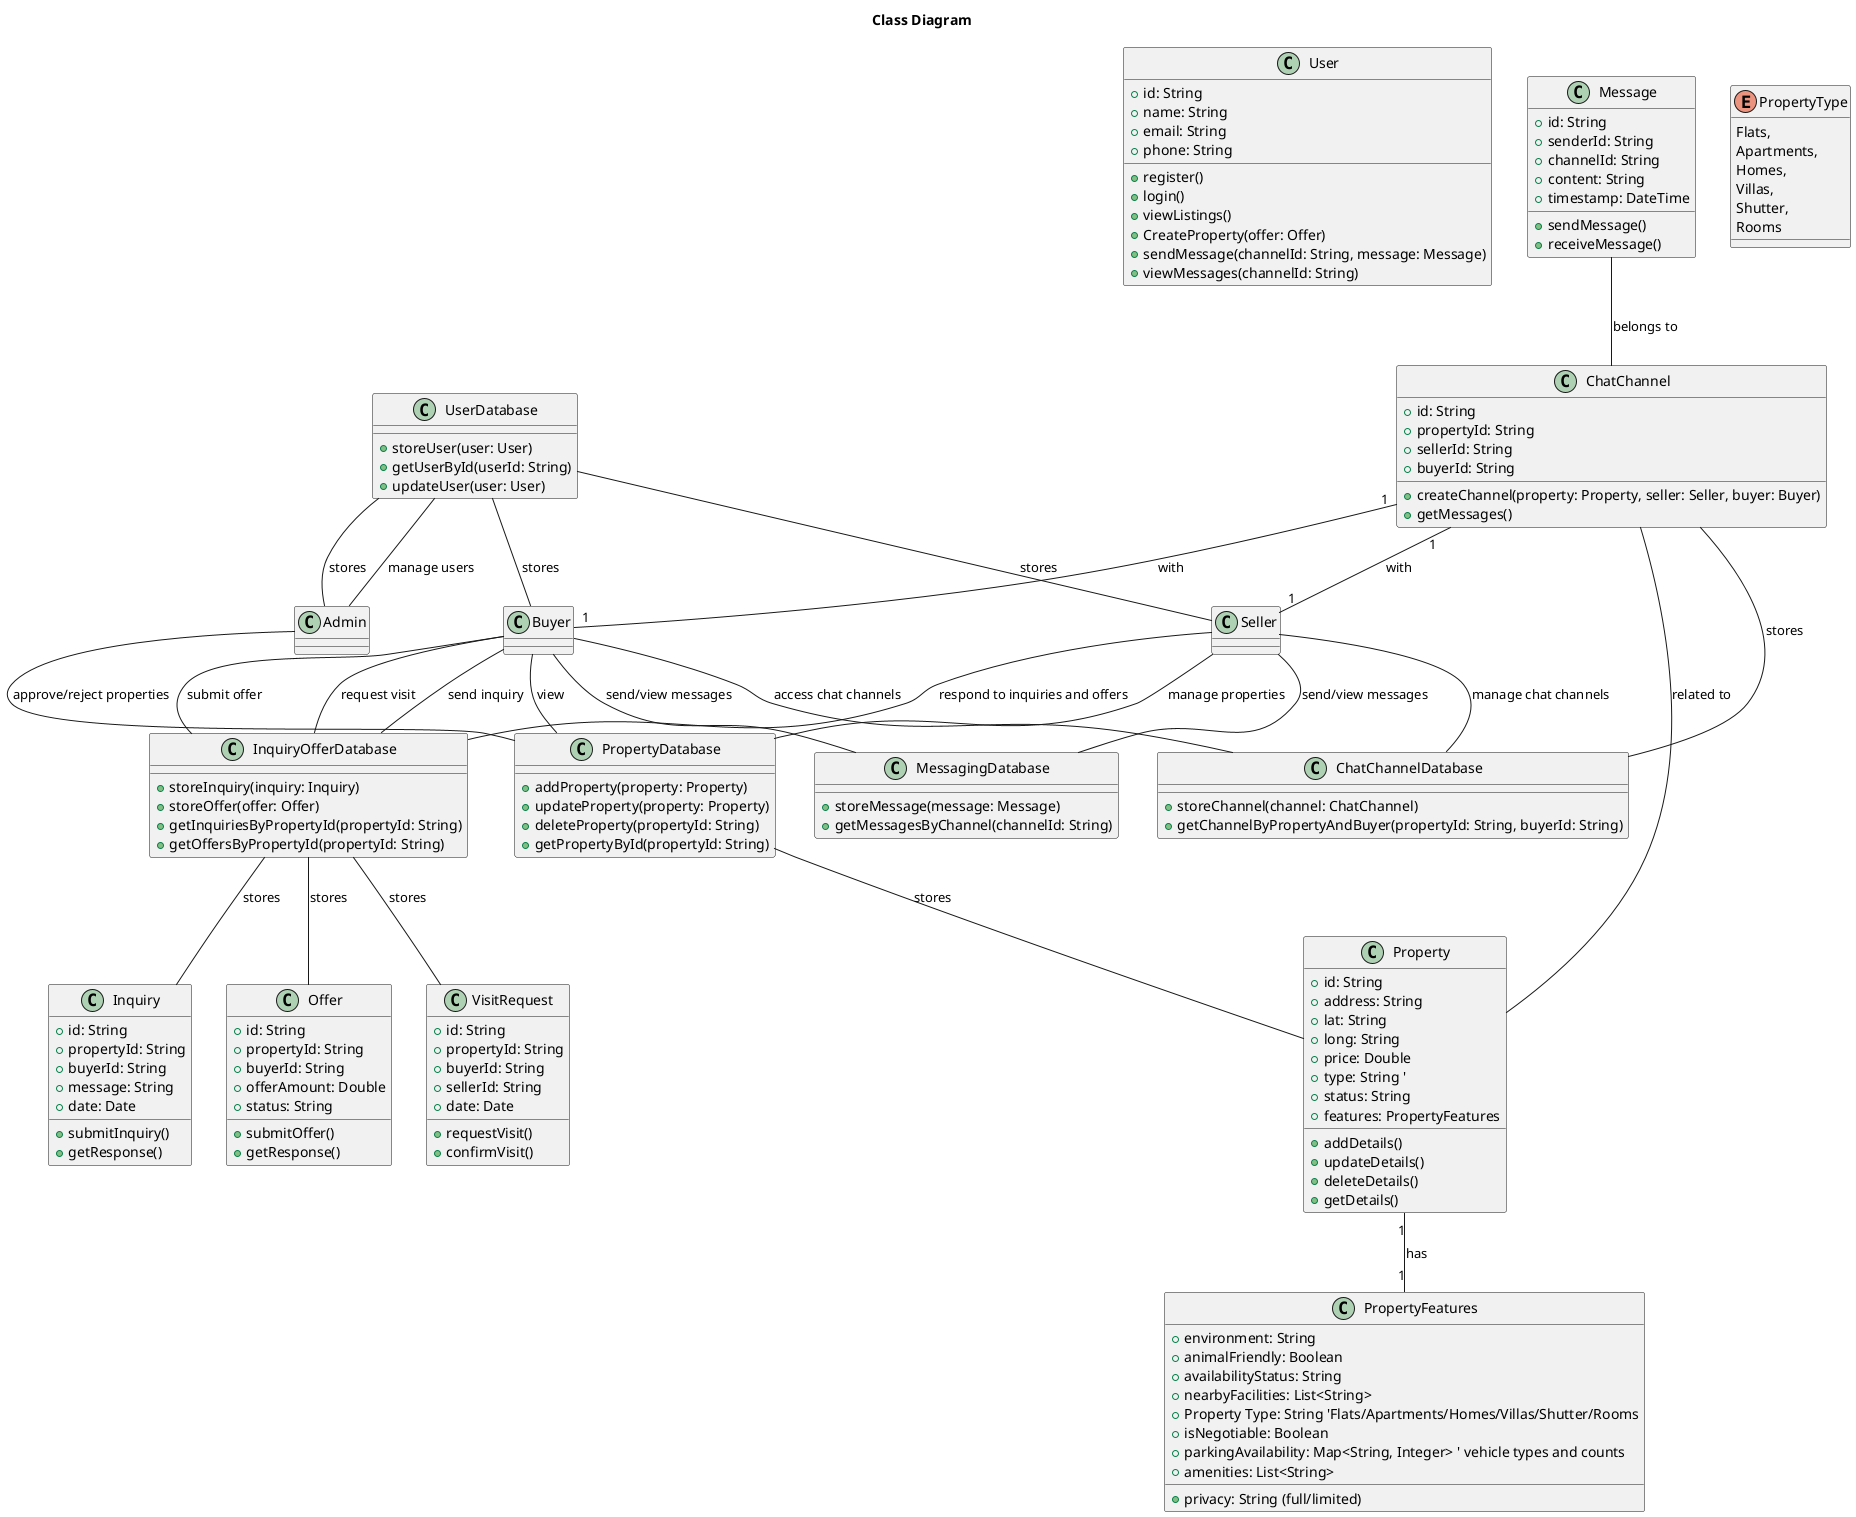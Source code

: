 @startuml RealEstateApplicationClassDiagram

title Class Diagram 

' Define the main classes
class User {
    +id: String
    +name: String
    +email: String
    +phone: String
    +register()
    +login()
    +viewListings()
    +CreateProperty(offer: Offer)
    +sendMessage(channelId: String, message: Message)
    +viewMessages(channelId: String)
}



' class Admin {
'     +id: String
'     +name: String
'     +email: String
'     +approveListing(propertyId: String)
'     +rejectListing(propertyId: String)
'     +manageUsers()
'     +updateListingStatus(propertyId: String, status: String)
' }

class Property {
    +id: String
    +address: String
    +lat: String
    +long: String
    +price: Double
    +type: String '
    ' +for: String (sell/rent)
    +status: String
    +features: PropertyFeatures
    +addDetails()
    +updateDetails()
    +deleteDetails()
    +getDetails()
}

class PropertyFeatures {
    +environment: String
    +animalFriendly: Boolean
    +privacy: String (full/limited)
    +availabilityStatus: String
    +nearbyFacilities: List<String>
    +Property Type: String 'Flats/Apartments/Homes/Villas/Shutter/Rooms
    +isNegotiable: Boolean
    +parkingAvailability: Map<String, Integer> ' vehicle types and counts
    +amenities: List<String>
    
}

enum PropertyType{
    Flats,
    Apartments,
    Homes,
    Villas,
    Shutter,
    Rooms
}

class Inquiry {
    +id: String
    +propertyId: String
    +buyerId: String
    +message: String
    +date: Date
    +submitInquiry()
    +getResponse()
}

class Offer {
    +id: String
    +propertyId: String
    +buyerId: String
    +offerAmount: Double
    +status: String
    +submitOffer()
    +getResponse()
}

class VisitRequest {
    +id: String
    +propertyId: String
    +buyerId: String
    +sellerId: String
    +date: Date
    +requestVisit()
    +confirmVisit()
}

class ChatChannel {
    +id: String
    +propertyId: String
    +sellerId: String
    +buyerId: String
    +createChannel(property: Property, seller: Seller, buyer: Buyer)
    +getMessages()
}

class Message {
    +id: String
    +senderId: String
    +channelId: String
    +content: String
    +timestamp: DateTime
    +sendMessage()
    +receiveMessage()
}

' Define databases as classes
class PropertyDatabase {
    +addProperty(property: Property)
    +updateProperty(property: Property)
    +deleteProperty(propertyId: String)
    +getPropertyById(propertyId: String)
}

class UserDatabase {
    +storeUser(user: User)
    +getUserById(userId: String)
    +updateUser(user: User)
}

class InquiryOfferDatabase {
    +storeInquiry(inquiry: Inquiry)
    +storeOffer(offer: Offer)
    +getInquiriesByPropertyId(propertyId: String)
    +getOffersByPropertyId(propertyId: String)
}

class MessagingDatabase {
    +storeMessage(message: Message)
    +getMessagesByChannel(channelId: String)
}

class ChatChannelDatabase {
    +storeChannel(channel: ChatChannel)
    +getChannelByPropertyAndBuyer(propertyId: String, buyerId: String)
}

' Relationships
Buyer -- PropertyDatabase : "view"
Buyer -- InquiryOfferDatabase : "send inquiry"
Buyer -- InquiryOfferDatabase : "submit offer"
Buyer -- InquiryOfferDatabase : "request visit"
Buyer -- ChatChannelDatabase : "access chat channels"
Buyer -- MessagingDatabase : "send/view messages"

Seller -- PropertyDatabase : "manage properties"
Seller -- InquiryOfferDatabase : "respond to inquiries and offers"
Seller -- ChatChannelDatabase : "manage chat channels"
Seller -- MessagingDatabase : "send/view messages"

Admin -- PropertyDatabase : "approve/reject properties"
Admin -- UserDatabase : "manage users"

PropertyDatabase -- Property : "stores"
UserDatabase -- Buyer : "stores"
UserDatabase -- Seller : "stores"
UserDatabase -- Admin : "stores"

InquiryOfferDatabase -- Inquiry : "stores"
InquiryOfferDatabase -- Offer : "stores"
InquiryOfferDatabase -- VisitRequest : "stores"

Property "1" -- "1" PropertyFeatures : "has"
Message -- ChatChannel : "belongs to"
ChatChannel -- Property : "related to"
ChatChannelDatabase -- ChatChannel : "stores"
ChatChannel "1" -- "1" Seller : "with"
ChatChannel "1" -- "1" Buyer : "with"

@enduml
